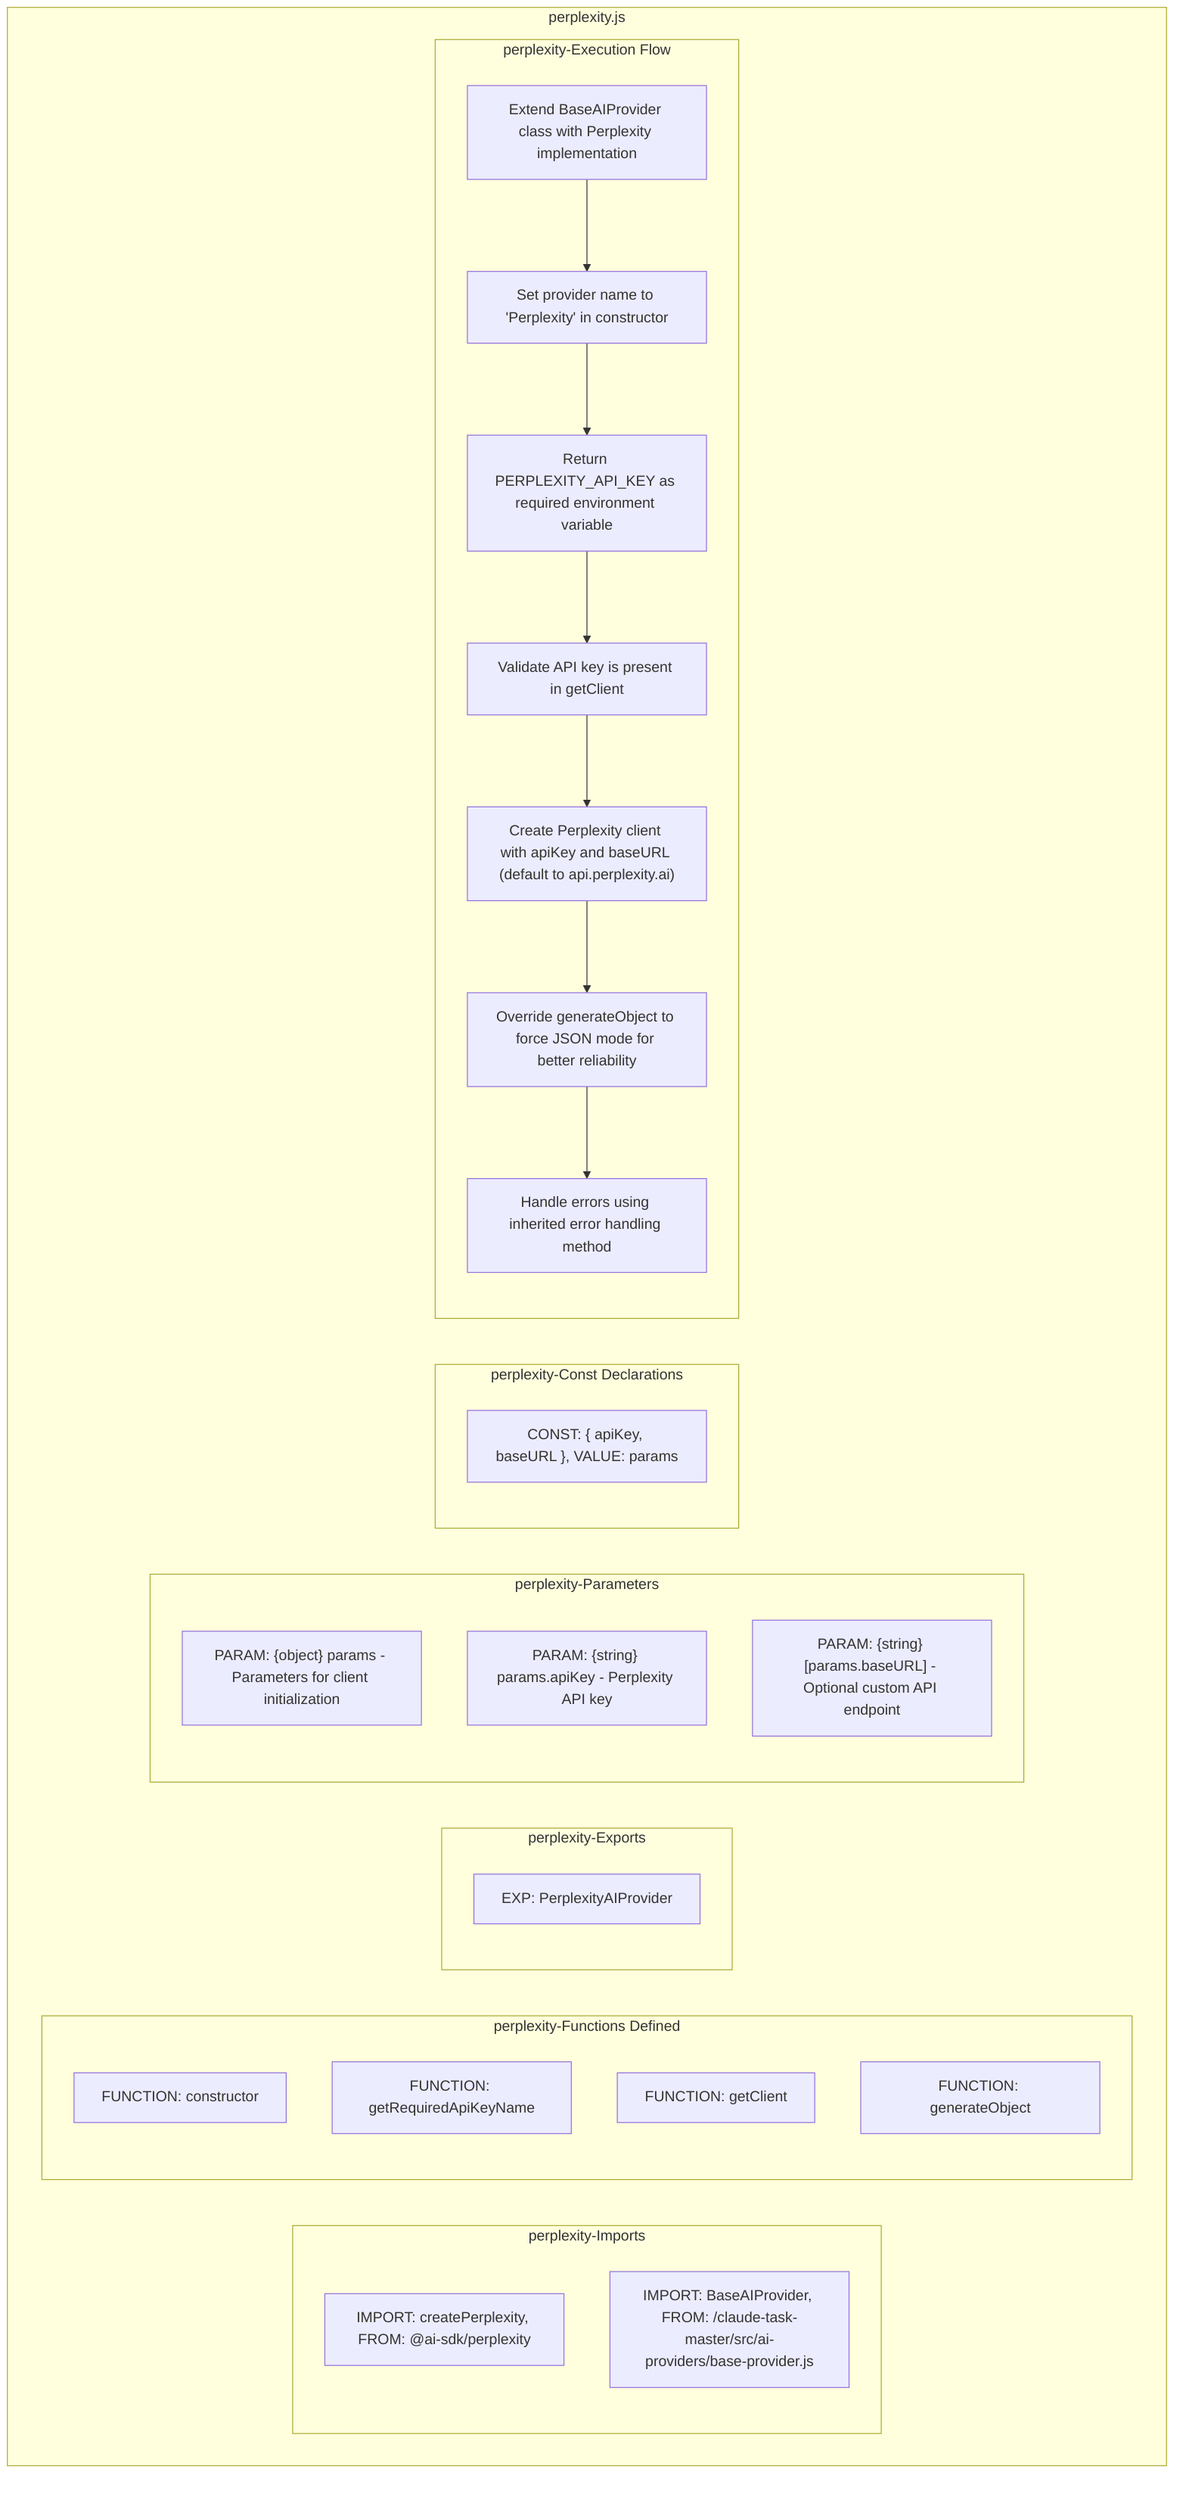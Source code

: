 flowchart TB
    subgraph perplexity-Imports["perplexity-Imports"]
        I1["IMPORT: createPerplexity, FROM: @ai-sdk/perplexity"]
        I2["IMPORT: BaseAIProvider, FROM: /claude-task-master/src/ai-providers/base-provider.js"]
    end
    
    subgraph perplexity-FunctionsDefined["perplexity-Functions Defined"]
        FU1["FUNCTION: constructor"]
        FU2["FUNCTION: getRequiredApiKeyName"]
        FU3["FUNCTION: getClient"]
        FU4["FUNCTION: generateObject"]
    end
    
    subgraph perplexity-Exports["perplexity-Exports"]
        E1["EXP: PerplexityAIProvider"]
    end
    
    subgraph perplexity-Parameters["perplexity-Parameters"]
        P1["PARAM: {object} params - Parameters for client initialization"]
        P2["PARAM: {string} params.apiKey - Perplexity API key"]
        P3["PARAM: {string} [params.baseURL] - Optional custom API endpoint"]
    end
    
    subgraph perplexity-Constants["perplexity-Const Declarations"]
        C1["CONST: { apiKey, baseURL }, VALUE: params"]
    end
    
    subgraph perplexity-ExecutionFlow["perplexity-Execution Flow"]
        FL1["Extend BaseAIProvider class with Perplexity implementation"]
        FL2["Set provider name to 'Perplexity' in constructor"]
        FL3["Return PERPLEXITY_API_KEY as required environment variable"]
        FL4["Validate API key is present in getClient"]
        FL5["Create Perplexity client with apiKey and baseURL (default to api.perplexity.ai)"]
        FL6["Override generateObject to force JSON mode for better reliability"]
        FL7["Handle errors using inherited error handling method"]
    end
    
    subgraph perplexity["perplexity.js"]
        perplexity-Imports
        perplexity-FunctionsDefined
        perplexity-Exports
        perplexity-Parameters
        perplexity-Constants
        perplexity-ExecutionFlow
    end
    
    FL1 --> FL2
    FL2 --> FL3
    FL3 --> FL4
    FL4 --> FL5
    FL5 --> FL6
    FL6 --> FL7